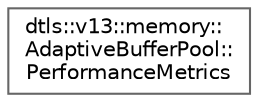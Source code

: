 digraph "Graphical Class Hierarchy"
{
 // LATEX_PDF_SIZE
  bgcolor="transparent";
  edge [fontname=Helvetica,fontsize=10,labelfontname=Helvetica,labelfontsize=10];
  node [fontname=Helvetica,fontsize=10,shape=box,height=0.2,width=0.4];
  rankdir="LR";
  Node0 [id="Node000000",label="dtls::v13::memory::\lAdaptiveBufferPool::\lPerformanceMetrics",height=0.2,width=0.4,color="grey40", fillcolor="white", style="filled",URL="$structdtls_1_1v13_1_1memory_1_1AdaptiveBufferPool_1_1PerformanceMetrics.html",tooltip=" "];
}
